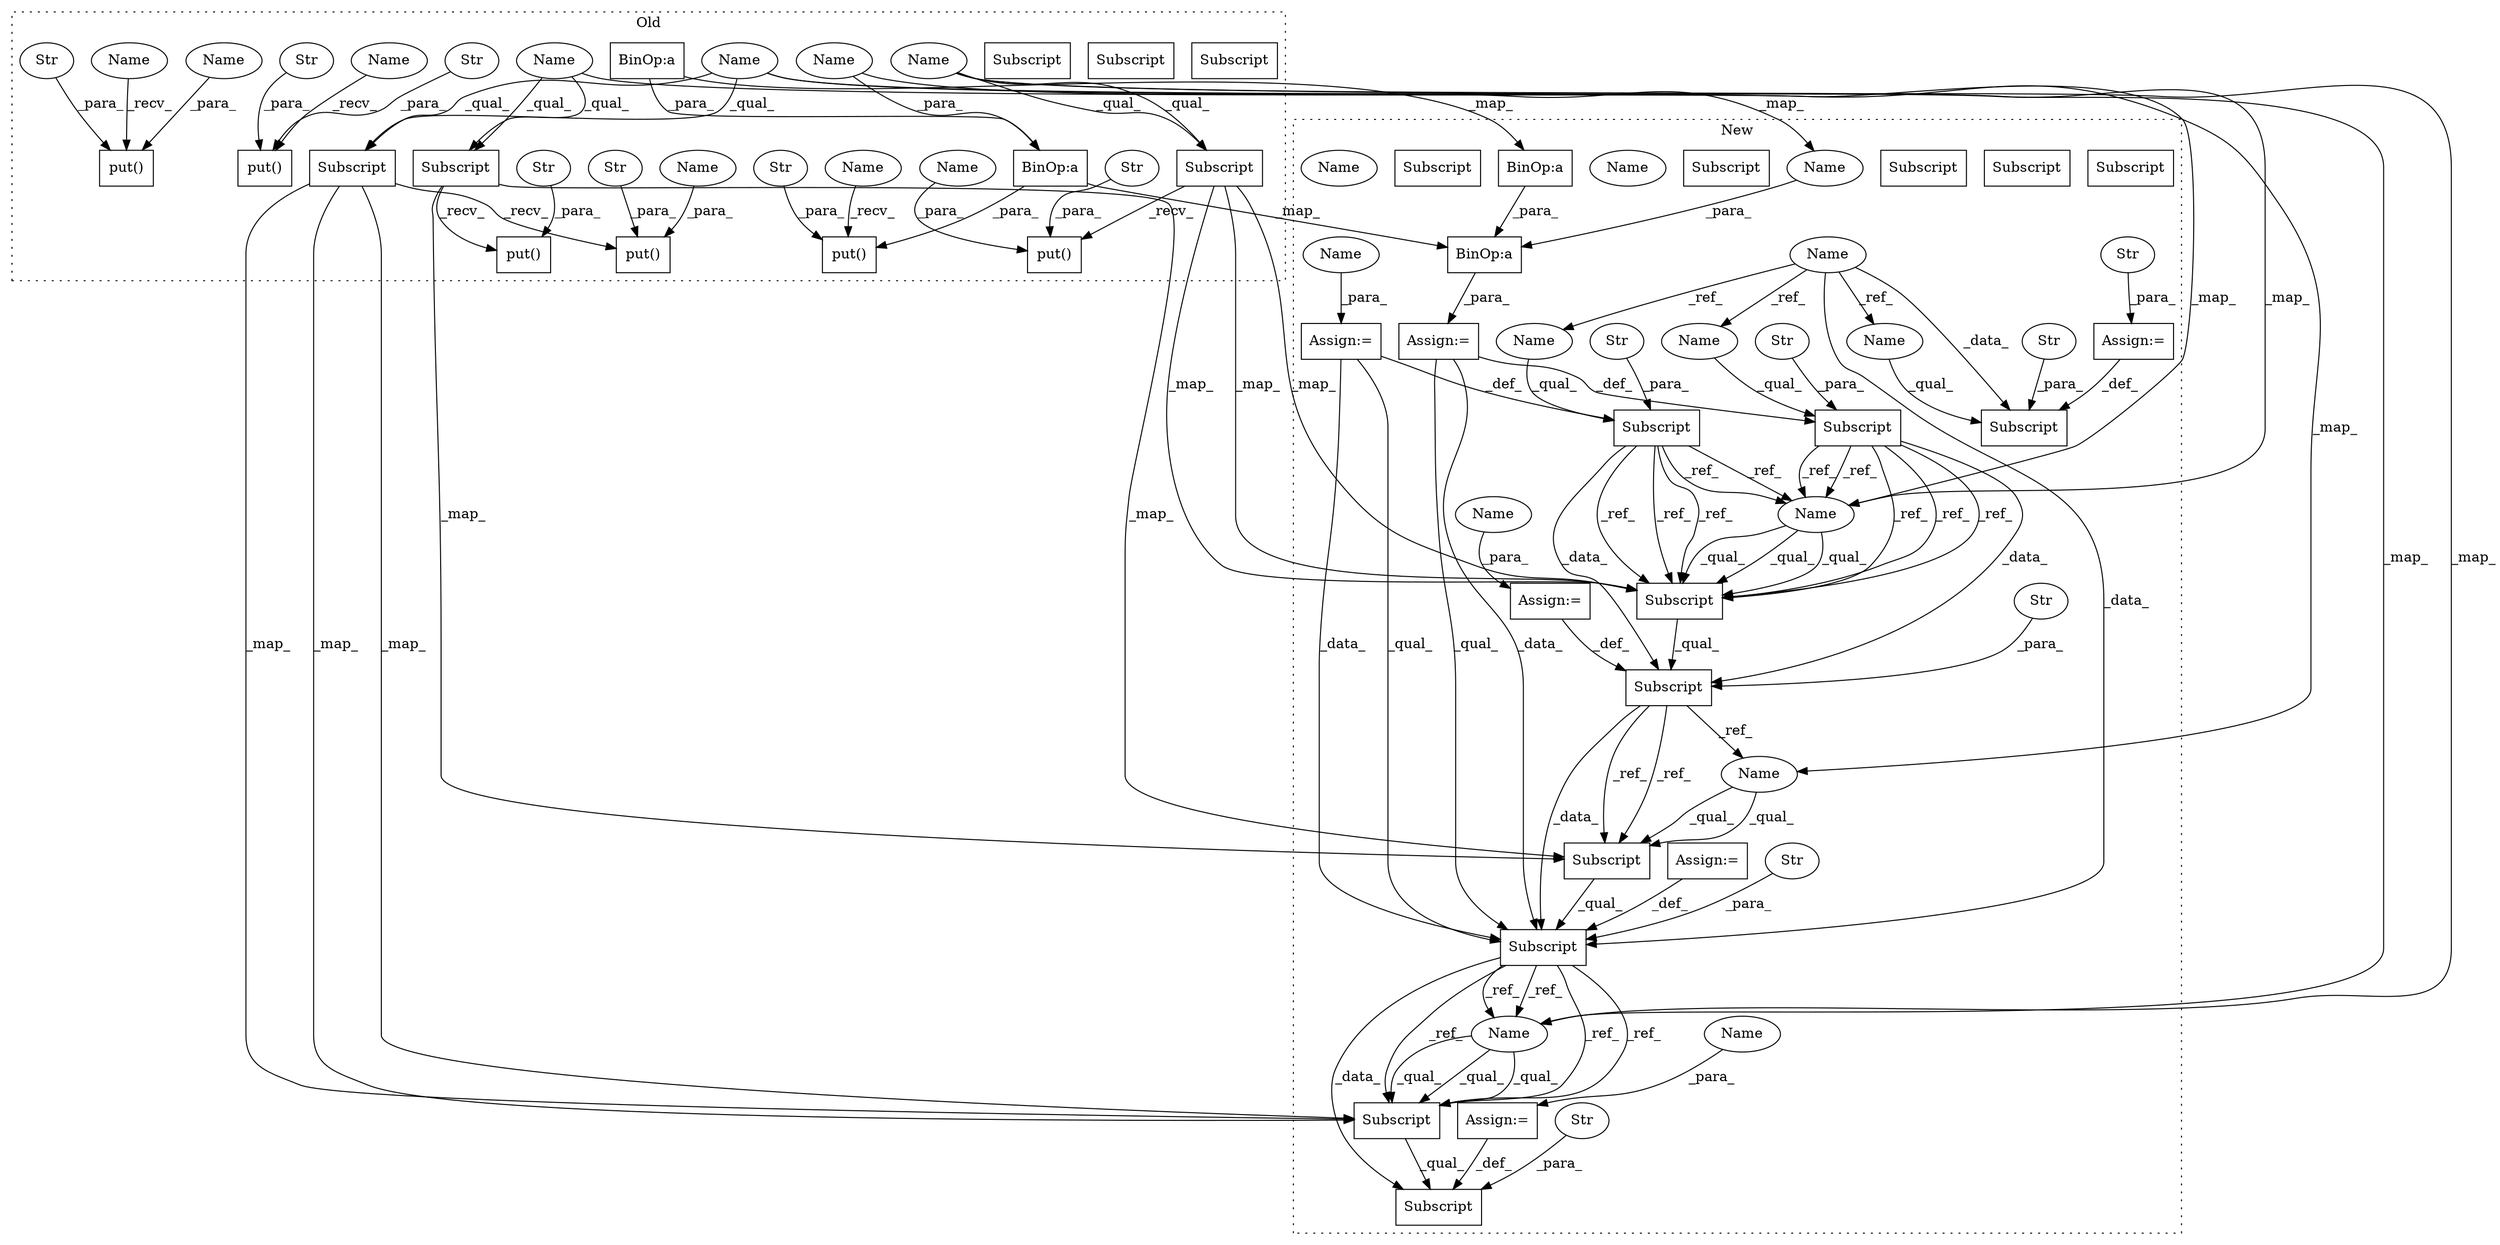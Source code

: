 digraph G {
subgraph cluster0 {
1 [label="put()" a="75" s="43133,43205" l="16,1" shape="box"];
4 [label="put()" a="75" s="43401,43470" l="31,1" shape="box"];
5 [label="Str" a="66" s="43432" l="19" shape="ellipse"];
6 [label="put()" a="75" s="43241,43272" l="16,1" shape="box"];
8 [label="Subscript" a="63" s="43401,0" l="26,0" shape="box"];
10 [label="put()" a="75" s="43530,43591" l="31,1" shape="box"];
11 [label="Subscript" a="63" s="43530,0" l="26,0" shape="box"];
13 [label="put()" a="75" s="43286,43337" l="31,1" shape="box"];
14 [label="Subscript" a="63" s="43286,0" l="26,0" shape="box"];
16 [label="put()" a="75" s="43619,43648" l="16,1" shape="box"];
17 [label="Str" a="66" s="43257" l="5" shape="ellipse"];
22 [label="Str" a="66" s="43561" l="15" shape="ellipse"];
23 [label="Str" a="66" s="43635" l="5" shape="ellipse"];
24 [label="Str" a="66" s="43317" l="10" shape="ellipse"];
25 [label="Str" a="66" s="43149" l="5" shape="ellipse"];
26 [label="Str" a="66" s="43642" l="6" shape="ellipse"];
33 [label="BinOp:a" a="82" s="43164" l="3" shape="box"];
36 [label="BinOp:a" a="82" s="43164" l="28" shape="box"];
46 [label="Name" a="87" s="43578" l="13" shape="ellipse"];
47 [label="Name" a="87" s="43192" l="13" shape="ellipse"];
59 [label="Name" a="87" s="43401" l="11" shape="ellipse"];
60 [label="Name" a="87" s="43619" l="11" shape="ellipse"];
61 [label="Subscript" a="63" s="43286,0" l="26,0" shape="box"];
62 [label="Name" a="87" s="43133" l="11" shape="ellipse"];
63 [label="Name" a="87" s="43530" l="11" shape="ellipse"];
64 [label="Subscript" a="63" s="43401,0" l="26,0" shape="box"];
65 [label="Subscript" a="63" s="43530,0" l="26,0" shape="box"];
66 [label="Name" a="87" s="43286" l="11" shape="ellipse"];
67 [label="Name" a="87" s="43241" l="11" shape="ellipse"];
72 [label="Name" a="87" s="43264" l="8" shape="ellipse"];
73 [label="Name" a="87" s="43329" l="8" shape="ellipse"];
label = "Old";
style="dotted";
}
subgraph cluster1 {
2 [label="Subscript" a="63" s="43605,0" l="18,0" shape="box"];
3 [label="Name" a="87" s="42346" l="11" shape="ellipse"];
7 [label="Subscript" a="63" s="43280,0" l="38,0" shape="box"];
9 [label="Subscript" a="63" s="43392,0" l="26,0" shape="box"];
12 [label="Subscript" a="63" s="43518,0" l="26,0" shape="box"];
15 [label="Subscript" a="63" s="43280,0" l="26,0" shape="box"];
18 [label="Str" a="66" s="43617" l="5" shape="ellipse"];
19 [label="Subscript" a="63" s="43518,0" l="43,0" shape="box"];
20 [label="Str" a="66" s="43545" l="15" shape="ellipse"];
21 [label="Subscript" a="63" s="43392,0" l="47,0" shape="box"];
27 [label="Str" a="66" s="43419" l="19" shape="ellipse"];
28 [label="Subscript" a="63" s="43238,0" l="18,0" shape="box"];
29 [label="Str" a="66" s="43307" l="10" shape="ellipse"];
30 [label="Subscript" a="63" s="43133,0" l="18,0" shape="box"];
31 [label="Str" a="66" s="43145" l="5" shape="ellipse"];
32 [label="Str" a="66" s="43250" l="5" shape="ellipse"];
34 [label="BinOp:a" a="82" s="43162" l="3" shape="box"];
35 [label="Assign:=" a="68" s="43256" l="3" shape="box"];
37 [label="BinOp:a" a="82" s="43162" l="28" shape="box"];
38 [label="Assign:=" a="68" s="43561" l="4" shape="box"];
39 [label="Assign:=" a="68" s="43623" l="3" shape="box"];
40 [label="Str" a="66" s="43626" l="6" shape="ellipse"];
41 [label="Assign:=" a="68" s="43439" l="3" shape="box"];
42 [label="Assign:=" a="68" s="43318" l="3" shape="box"];
43 [label="Assign:=" a="68" s="43151" l="3" shape="box"];
44 [label="Subscript" a="63" s="43280,0" l="26,0" shape="box"];
45 [label="Name" a="87" s="43280" l="11" shape="ellipse"];
48 [label="Name" a="87" s="43133" l="11" shape="ellipse"];
49 [label="Name" a="87" s="43238" l="11" shape="ellipse"];
50 [label="Name" a="87" s="43605" l="11" shape="ellipse"];
51 [label="Name" a="87" s="43190" l="13" shape="ellipse"];
52 [label="Name" a="87" s="43565" l="13" shape="ellipse"];
53 [label="Name" a="87" s="43321" l="8" shape="ellipse"];
54 [label="Name" a="87" s="43259" l="8" shape="ellipse"];
55 [label="Subscript" a="63" s="43518,0" l="26,0" shape="box"];
56 [label="Name" a="87" s="43518" l="11" shape="ellipse"];
57 [label="Name" a="87" s="43392" l="11" shape="ellipse"];
58 [label="Subscript" a="63" s="43392,0" l="26,0" shape="box"];
68 [label="Name" a="87" s="43518" l="11" shape="ellipse"];
69 [label="Subscript" a="63" s="43518,0" l="26,0" shape="box"];
70 [label="Name" a="87" s="43280" l="11" shape="ellipse"];
71 [label="Subscript" a="63" s="43280,0" l="26,0" shape="box"];
label = "New";
style="dotted";
}
3 -> 2 [label="_data_"];
3 -> 50 [label="_ref_"];
3 -> 49 [label="_ref_"];
3 -> 21 [label="_data_"];
3 -> 48 [label="_ref_"];
5 -> 4 [label="_para_"];
7 -> 57 [label="_ref_"];
7 -> 58 [label="_ref_"];
7 -> 21 [label="_data_"];
7 -> 58 [label="_ref_"];
17 -> 6 [label="_para_"];
18 -> 2 [label="_para_"];
20 -> 19 [label="_para_"];
21 -> 69 [label="_ref_"];
21 -> 68 [label="_ref_"];
21 -> 69 [label="_ref_"];
21 -> 69 [label="_ref_"];
21 -> 19 [label="_data_"];
21 -> 68 [label="_ref_"];
22 -> 10 [label="_para_"];
23 -> 16 [label="_para_"];
24 -> 13 [label="_para_"];
25 -> 1 [label="_para_"];
26 -> 16 [label="_para_"];
27 -> 21 [label="_para_"];
28 -> 70 [label="_ref_"];
28 -> 71 [label="_ref_"];
28 -> 71 [label="_ref_"];
28 -> 7 [label="_data_"];
28 -> 70 [label="_ref_"];
28 -> 71 [label="_ref_"];
29 -> 7 [label="_para_"];
30 -> 71 [label="_ref_"];
30 -> 71 [label="_ref_"];
30 -> 70 [label="_ref_"];
30 -> 7 [label="_data_"];
30 -> 70 [label="_ref_"];
30 -> 71 [label="_ref_"];
31 -> 30 [label="_para_"];
32 -> 28 [label="_para_"];
33 -> 34 [label="_map_"];
33 -> 36 [label="_para_"];
34 -> 37 [label="_para_"];
35 -> 28 [label="_def_"];
35 -> 21 [label="_qual_"];
35 -> 21 [label="_data_"];
36 -> 1 [label="_para_"];
36 -> 37 [label="_map_"];
37 -> 43 [label="_para_"];
38 -> 19 [label="_def_"];
39 -> 2 [label="_def_"];
40 -> 39 [label="_para_"];
41 -> 21 [label="_def_"];
42 -> 7 [label="_def_"];
43 -> 21 [label="_data_"];
43 -> 21 [label="_qual_"];
43 -> 30 [label="_def_"];
46 -> 10 [label="_para_"];
47 -> 51 [label="_map_"];
47 -> 36 [label="_para_"];
48 -> 30 [label="_qual_"];
49 -> 28 [label="_qual_"];
50 -> 2 [label="_qual_"];
51 -> 37 [label="_para_"];
52 -> 38 [label="_para_"];
53 -> 42 [label="_para_"];
54 -> 35 [label="_para_"];
57 -> 58 [label="_qual_"];
57 -> 58 [label="_qual_"];
58 -> 21 [label="_qual_"];
59 -> 64 [label="_qual_"];
59 -> 57 [label="_map_"];
59 -> 64 [label="_qual_"];
60 -> 16 [label="_recv_"];
61 -> 13 [label="_recv_"];
61 -> 71 [label="_map_"];
61 -> 71 [label="_map_"];
61 -> 71 [label="_map_"];
62 -> 1 [label="_recv_"];
63 -> 65 [label="_qual_"];
63 -> 65 [label="_qual_"];
63 -> 68 [label="_map_"];
63 -> 68 [label="_map_"];
64 -> 58 [label="_map_"];
64 -> 58 [label="_map_"];
64 -> 4 [label="_recv_"];
65 -> 69 [label="_map_"];
65 -> 69 [label="_map_"];
65 -> 69 [label="_map_"];
65 -> 10 [label="_recv_"];
66 -> 70 [label="_map_"];
66 -> 70 [label="_map_"];
66 -> 61 [label="_qual_"];
66 -> 61 [label="_qual_"];
67 -> 6 [label="_recv_"];
68 -> 69 [label="_qual_"];
68 -> 69 [label="_qual_"];
68 -> 69 [label="_qual_"];
69 -> 19 [label="_qual_"];
70 -> 71 [label="_qual_"];
70 -> 71 [label="_qual_"];
70 -> 71 [label="_qual_"];
71 -> 7 [label="_qual_"];
72 -> 6 [label="_para_"];
73 -> 13 [label="_para_"];
}